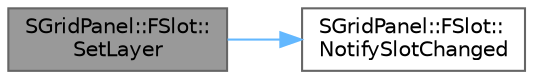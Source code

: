 digraph "SGridPanel::FSlot::SetLayer"
{
 // INTERACTIVE_SVG=YES
 // LATEX_PDF_SIZE
  bgcolor="transparent";
  edge [fontname=Helvetica,fontsize=10,labelfontname=Helvetica,labelfontsize=10];
  node [fontname=Helvetica,fontsize=10,shape=box,height=0.2,width=0.4];
  rankdir="LR";
  Node1 [id="Node000001",label="SGridPanel::FSlot::\lSetLayer",height=0.2,width=0.4,color="gray40", fillcolor="grey60", style="filled", fontcolor="black",tooltip=" "];
  Node1 -> Node2 [id="edge1_Node000001_Node000002",color="steelblue1",style="solid",tooltip=" "];
  Node2 [id="Node000002",label="SGridPanel::FSlot::\lNotifySlotChanged",height=0.2,width=0.4,color="grey40", fillcolor="white", style="filled",URL="$d7/d65/classSGridPanel_1_1FSlot.html#a1cfa4cb0e5264cf230d6abddaa4f8849",tooltip="Notify that the slot was changed."];
}

